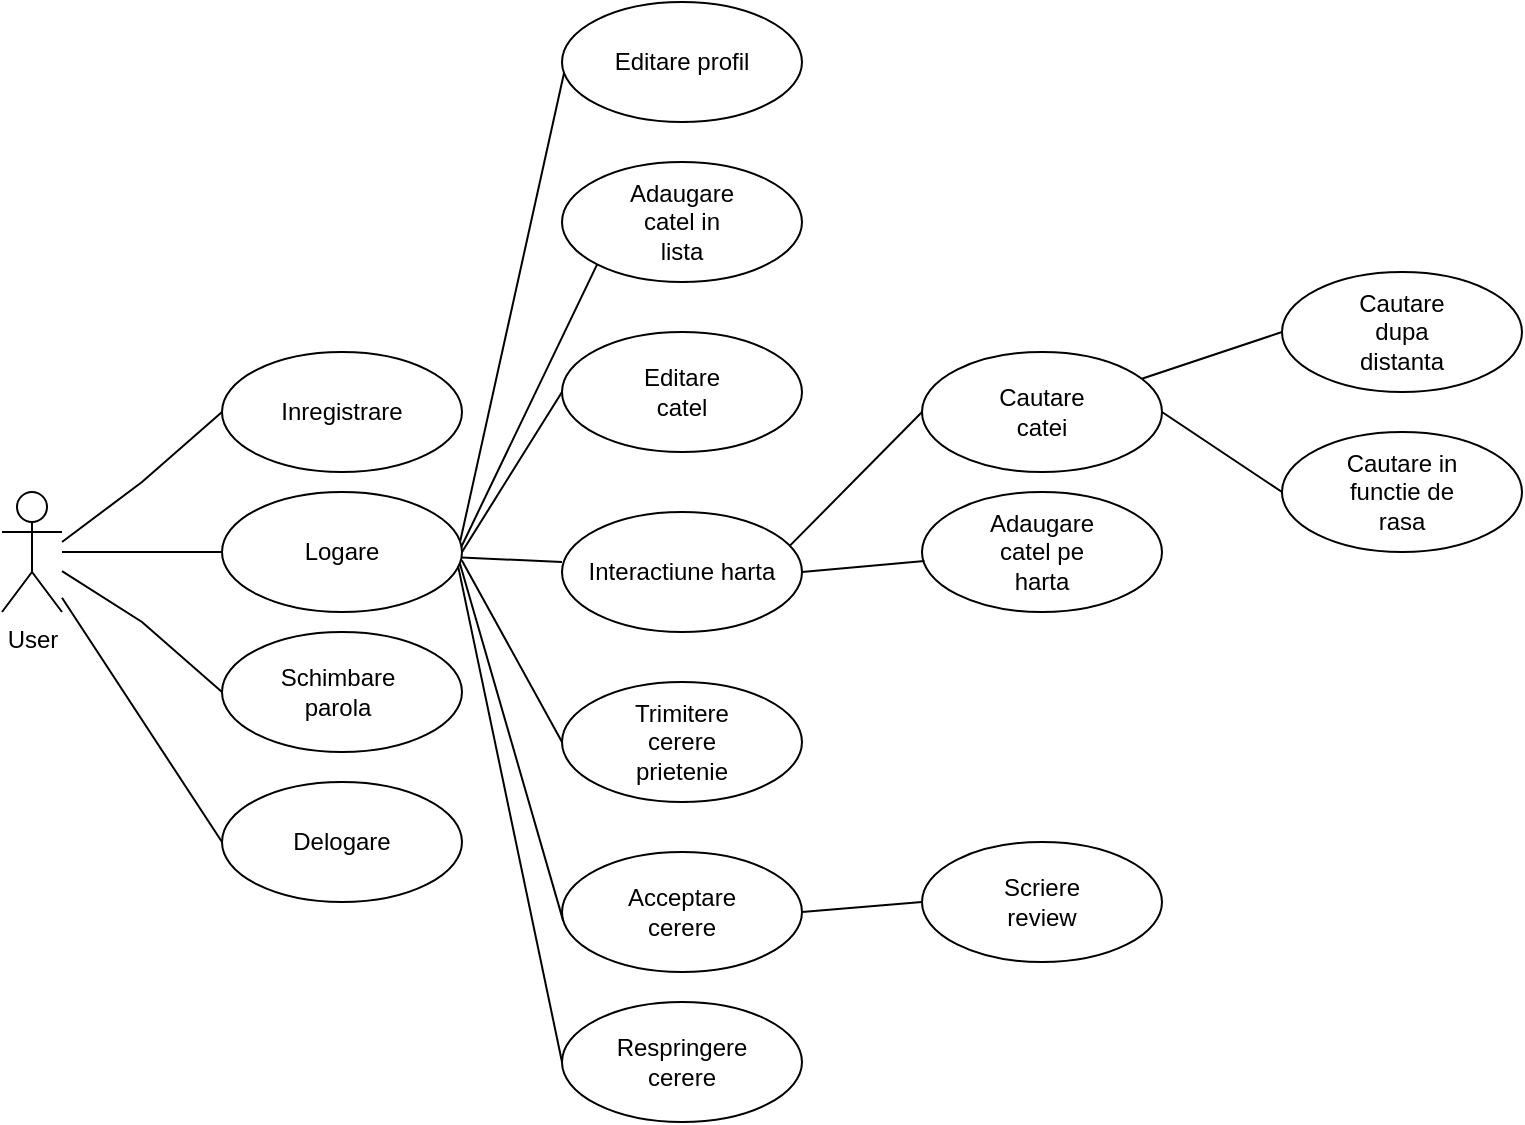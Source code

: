 <mxfile version="15.7.2" type="github">
  <diagram id="9ySNxExDfK84M0mF2SwR" name="Page-1">
    <mxGraphModel dx="1587" dy="1065" grid="1" gridSize="10" guides="1" tooltips="1" connect="1" arrows="1" fold="1" page="1" pageScale="1" pageWidth="827" pageHeight="1169" math="0" shadow="0">
      <root>
        <mxCell id="0" />
        <mxCell id="1" parent="0" />
        <mxCell id="EvSNONCj7fmxKIA4PcLL-1" value="User" style="shape=umlActor;verticalLabelPosition=bottom;verticalAlign=top;html=1;outlineConnect=0;" vertex="1" parent="1">
          <mxGeometry x="60" y="345" width="30" height="60" as="geometry" />
        </mxCell>
        <mxCell id="EvSNONCj7fmxKIA4PcLL-2" value="" style="ellipse;whiteSpace=wrap;html=1;" vertex="1" parent="1">
          <mxGeometry x="170" y="345" width="120" height="60" as="geometry" />
        </mxCell>
        <mxCell id="EvSNONCj7fmxKIA4PcLL-3" value="" style="ellipse;whiteSpace=wrap;html=1;" vertex="1" parent="1">
          <mxGeometry x="170" y="415" width="120" height="60" as="geometry" />
        </mxCell>
        <mxCell id="EvSNONCj7fmxKIA4PcLL-5" value="" style="ellipse;whiteSpace=wrap;html=1;" vertex="1" parent="1">
          <mxGeometry x="170" y="275" width="120" height="60" as="geometry" />
        </mxCell>
        <mxCell id="EvSNONCj7fmxKIA4PcLL-6" value="" style="ellipse;whiteSpace=wrap;html=1;" vertex="1" parent="1">
          <mxGeometry x="340" y="180" width="120" height="60" as="geometry" />
        </mxCell>
        <mxCell id="EvSNONCj7fmxKIA4PcLL-7" value="Logare" style="text;html=1;strokeColor=none;fillColor=none;align=center;verticalAlign=middle;whiteSpace=wrap;rounded=0;" vertex="1" parent="1">
          <mxGeometry x="200" y="360" width="60" height="30" as="geometry" />
        </mxCell>
        <mxCell id="EvSNONCj7fmxKIA4PcLL-15" value="Schimbare parola" style="text;html=1;strokeColor=none;fillColor=none;align=center;verticalAlign=middle;whiteSpace=wrap;rounded=0;" vertex="1" parent="1">
          <mxGeometry x="198" y="430" width="60" height="30" as="geometry" />
        </mxCell>
        <mxCell id="EvSNONCj7fmxKIA4PcLL-16" value="Inregistrare" style="text;html=1;strokeColor=none;fillColor=none;align=center;verticalAlign=middle;whiteSpace=wrap;rounded=0;" vertex="1" parent="1">
          <mxGeometry x="200" y="290" width="60" height="30" as="geometry" />
        </mxCell>
        <mxCell id="EvSNONCj7fmxKIA4PcLL-21" value="" style="ellipse;whiteSpace=wrap;html=1;" vertex="1" parent="1">
          <mxGeometry x="340" y="265" width="120" height="60" as="geometry" />
        </mxCell>
        <mxCell id="EvSNONCj7fmxKIA4PcLL-23" value="Editare catel" style="text;html=1;strokeColor=none;fillColor=none;align=center;verticalAlign=middle;whiteSpace=wrap;rounded=0;" vertex="1" parent="1">
          <mxGeometry x="370" y="280" width="60" height="30" as="geometry" />
        </mxCell>
        <mxCell id="EvSNONCj7fmxKIA4PcLL-24" value="" style="ellipse;whiteSpace=wrap;html=1;" vertex="1" parent="1">
          <mxGeometry x="520" y="345" width="120" height="60" as="geometry" />
        </mxCell>
        <mxCell id="EvSNONCj7fmxKIA4PcLL-27" value="Adaugare catel pe harta" style="text;html=1;strokeColor=none;fillColor=none;align=center;verticalAlign=middle;whiteSpace=wrap;rounded=0;" vertex="1" parent="1">
          <mxGeometry x="555" y="360" width="50" height="30" as="geometry" />
        </mxCell>
        <mxCell id="EvSNONCj7fmxKIA4PcLL-29" value="" style="ellipse;whiteSpace=wrap;html=1;" vertex="1" parent="1">
          <mxGeometry x="340" y="440" width="120" height="60" as="geometry" />
        </mxCell>
        <mxCell id="EvSNONCj7fmxKIA4PcLL-30" value="Trimitere cerere prietenie" style="text;html=1;strokeColor=none;fillColor=none;align=center;verticalAlign=middle;whiteSpace=wrap;rounded=0;" vertex="1" parent="1">
          <mxGeometry x="370" y="457.5" width="60" height="25" as="geometry" />
        </mxCell>
        <mxCell id="EvSNONCj7fmxKIA4PcLL-33" value="" style="ellipse;whiteSpace=wrap;html=1;" vertex="1" parent="1">
          <mxGeometry x="340" y="525" width="120" height="60" as="geometry" />
        </mxCell>
        <mxCell id="EvSNONCj7fmxKIA4PcLL-34" value="Acceptare cerere" style="text;html=1;strokeColor=none;fillColor=none;align=center;verticalAlign=middle;whiteSpace=wrap;rounded=0;" vertex="1" parent="1">
          <mxGeometry x="370" y="540" width="60" height="30" as="geometry" />
        </mxCell>
        <mxCell id="EvSNONCj7fmxKIA4PcLL-38" value="" style="ellipse;whiteSpace=wrap;html=1;" vertex="1" parent="1">
          <mxGeometry x="340" y="100" width="120" height="60" as="geometry" />
        </mxCell>
        <mxCell id="EvSNONCj7fmxKIA4PcLL-12" value="Editare profil" style="text;html=1;strokeColor=none;fillColor=none;align=center;verticalAlign=middle;whiteSpace=wrap;rounded=0;" vertex="1" parent="1">
          <mxGeometry x="365" y="115" width="70" height="30" as="geometry" />
        </mxCell>
        <mxCell id="EvSNONCj7fmxKIA4PcLL-39" value="Adaugare catel in lista" style="text;html=1;strokeColor=none;fillColor=none;align=center;verticalAlign=middle;whiteSpace=wrap;rounded=0;" vertex="1" parent="1">
          <mxGeometry x="370" y="195" width="60" height="30" as="geometry" />
        </mxCell>
        <mxCell id="EvSNONCj7fmxKIA4PcLL-40" value="Interactiune harta" style="ellipse;whiteSpace=wrap;html=1;" vertex="1" parent="1">
          <mxGeometry x="340" y="355" width="120" height="60" as="geometry" />
        </mxCell>
        <mxCell id="EvSNONCj7fmxKIA4PcLL-41" value="" style="ellipse;whiteSpace=wrap;html=1;" vertex="1" parent="1">
          <mxGeometry x="520" y="275" width="120" height="60" as="geometry" />
        </mxCell>
        <mxCell id="EvSNONCj7fmxKIA4PcLL-42" value="Cautare catei" style="text;html=1;strokeColor=none;fillColor=none;align=center;verticalAlign=middle;whiteSpace=wrap;rounded=0;" vertex="1" parent="1">
          <mxGeometry x="550" y="290" width="60" height="30" as="geometry" />
        </mxCell>
        <mxCell id="EvSNONCj7fmxKIA4PcLL-44" value="" style="ellipse;whiteSpace=wrap;html=1;" vertex="1" parent="1">
          <mxGeometry x="700" y="235" width="120" height="60" as="geometry" />
        </mxCell>
        <mxCell id="EvSNONCj7fmxKIA4PcLL-45" value="" style="ellipse;whiteSpace=wrap;html=1;" vertex="1" parent="1">
          <mxGeometry x="700" y="315" width="120" height="60" as="geometry" />
        </mxCell>
        <mxCell id="EvSNONCj7fmxKIA4PcLL-46" value="Cautare dupa distanta" style="text;html=1;strokeColor=none;fillColor=none;align=center;verticalAlign=middle;whiteSpace=wrap;rounded=0;" vertex="1" parent="1">
          <mxGeometry x="730" y="250" width="60" height="30" as="geometry" />
        </mxCell>
        <mxCell id="EvSNONCj7fmxKIA4PcLL-47" value="Cautare in functie de rasa" style="text;html=1;strokeColor=none;fillColor=none;align=center;verticalAlign=middle;whiteSpace=wrap;rounded=0;" vertex="1" parent="1">
          <mxGeometry x="730" y="330" width="60" height="30" as="geometry" />
        </mxCell>
        <mxCell id="EvSNONCj7fmxKIA4PcLL-49" value="" style="ellipse;whiteSpace=wrap;html=1;" vertex="1" parent="1">
          <mxGeometry x="520" y="520" width="120" height="60" as="geometry" />
        </mxCell>
        <mxCell id="EvSNONCj7fmxKIA4PcLL-50" value="Scriere review" style="text;html=1;strokeColor=none;fillColor=none;align=center;verticalAlign=middle;whiteSpace=wrap;rounded=0;" vertex="1" parent="1">
          <mxGeometry x="550" y="535" width="60" height="30" as="geometry" />
        </mxCell>
        <mxCell id="EvSNONCj7fmxKIA4PcLL-53" value="" style="ellipse;whiteSpace=wrap;html=1;" vertex="1" parent="1">
          <mxGeometry x="340" y="600" width="120" height="60" as="geometry" />
        </mxCell>
        <mxCell id="EvSNONCj7fmxKIA4PcLL-54" value="Respringere cerere" style="text;html=1;strokeColor=none;fillColor=none;align=center;verticalAlign=middle;whiteSpace=wrap;rounded=0;" vertex="1" parent="1">
          <mxGeometry x="370" y="615" width="60" height="30" as="geometry" />
        </mxCell>
        <mxCell id="EvSNONCj7fmxKIA4PcLL-66" value="" style="endArrow=none;html=1;rounded=0;entryX=0;entryY=0.5;entryDx=0;entryDy=0;" edge="1" parent="1" source="EvSNONCj7fmxKIA4PcLL-1" target="EvSNONCj7fmxKIA4PcLL-2">
          <mxGeometry width="50" height="50" relative="1" as="geometry">
            <mxPoint x="100" y="375" as="sourcePoint" />
            <mxPoint x="390" y="360" as="targetPoint" />
          </mxGeometry>
        </mxCell>
        <mxCell id="EvSNONCj7fmxKIA4PcLL-73" value="" style="endArrow=none;html=1;rounded=0;" edge="1" parent="1">
          <mxGeometry width="50" height="50" relative="1" as="geometry">
            <mxPoint x="90" y="370" as="sourcePoint" />
            <mxPoint x="170" y="305" as="targetPoint" />
            <Array as="points">
              <mxPoint x="130" y="340" />
            </Array>
          </mxGeometry>
        </mxCell>
        <mxCell id="EvSNONCj7fmxKIA4PcLL-74" value="" style="endArrow=none;html=1;rounded=0;" edge="1" parent="1" source="EvSNONCj7fmxKIA4PcLL-1">
          <mxGeometry width="50" height="50" relative="1" as="geometry">
            <mxPoint x="120" y="495" as="sourcePoint" />
            <mxPoint x="170" y="445" as="targetPoint" />
            <Array as="points">
              <mxPoint x="130" y="410" />
            </Array>
          </mxGeometry>
        </mxCell>
        <mxCell id="EvSNONCj7fmxKIA4PcLL-75" value="" style="endArrow=none;html=1;rounded=0;exitX=0.993;exitY=0.407;exitDx=0;exitDy=0;exitPerimeter=0;entryX=0.008;entryY=0.596;entryDx=0;entryDy=0;entryPerimeter=0;" edge="1" parent="1" source="EvSNONCj7fmxKIA4PcLL-2" target="EvSNONCj7fmxKIA4PcLL-38">
          <mxGeometry width="50" height="50" relative="1" as="geometry">
            <mxPoint x="280" y="360" as="sourcePoint" />
            <mxPoint x="340" y="140" as="targetPoint" />
          </mxGeometry>
        </mxCell>
        <mxCell id="EvSNONCj7fmxKIA4PcLL-77" value="" style="endArrow=none;html=1;rounded=0;exitX=1;exitY=0.5;exitDx=0;exitDy=0;" edge="1" parent="1" source="EvSNONCj7fmxKIA4PcLL-2">
          <mxGeometry width="50" height="50" relative="1" as="geometry">
            <mxPoint x="290" y="345" as="sourcePoint" />
            <mxPoint x="340" y="295" as="targetPoint" />
          </mxGeometry>
        </mxCell>
        <mxCell id="EvSNONCj7fmxKIA4PcLL-78" value="" style="endArrow=none;html=1;rounded=0;" edge="1" parent="1" source="EvSNONCj7fmxKIA4PcLL-2">
          <mxGeometry width="50" height="50" relative="1" as="geometry">
            <mxPoint x="290" y="430" as="sourcePoint" />
            <mxPoint x="340" y="380" as="targetPoint" />
          </mxGeometry>
        </mxCell>
        <mxCell id="EvSNONCj7fmxKIA4PcLL-79" value="" style="endArrow=none;html=1;rounded=0;exitX=0.999;exitY=0.568;exitDx=0;exitDy=0;exitPerimeter=0;" edge="1" parent="1" source="EvSNONCj7fmxKIA4PcLL-2">
          <mxGeometry width="50" height="50" relative="1" as="geometry">
            <mxPoint x="290" y="390" as="sourcePoint" />
            <mxPoint x="340" y="470" as="targetPoint" />
          </mxGeometry>
        </mxCell>
        <mxCell id="EvSNONCj7fmxKIA4PcLL-80" value="" style="endArrow=none;html=1;rounded=0;exitX=0.991;exitY=0.594;exitDx=0;exitDy=0;exitPerimeter=0;entryX=0.005;entryY=0.574;entryDx=0;entryDy=0;entryPerimeter=0;" edge="1" parent="1" source="EvSNONCj7fmxKIA4PcLL-2" target="EvSNONCj7fmxKIA4PcLL-33">
          <mxGeometry width="50" height="50" relative="1" as="geometry">
            <mxPoint x="290" y="610" as="sourcePoint" />
            <mxPoint x="340" y="560" as="targetPoint" />
          </mxGeometry>
        </mxCell>
        <mxCell id="EvSNONCj7fmxKIA4PcLL-81" value="" style="endArrow=none;html=1;rounded=0;exitX=0.997;exitY=0.458;exitDx=0;exitDy=0;exitPerimeter=0;entryX=0;entryY=1;entryDx=0;entryDy=0;" edge="1" parent="1" source="EvSNONCj7fmxKIA4PcLL-2" target="EvSNONCj7fmxKIA4PcLL-6">
          <mxGeometry width="50" height="50" relative="1" as="geometry">
            <mxPoint x="300" y="310" as="sourcePoint" />
            <mxPoint x="340" y="200" as="targetPoint" />
          </mxGeometry>
        </mxCell>
        <mxCell id="EvSNONCj7fmxKIA4PcLL-82" value="" style="endArrow=none;html=1;rounded=0;exitX=0.984;exitY=0.62;exitDx=0;exitDy=0;exitPerimeter=0;" edge="1" parent="1" source="EvSNONCj7fmxKIA4PcLL-2">
          <mxGeometry width="50" height="50" relative="1" as="geometry">
            <mxPoint x="280" y="400" as="sourcePoint" />
            <mxPoint x="340" y="630" as="targetPoint" />
          </mxGeometry>
        </mxCell>
        <mxCell id="EvSNONCj7fmxKIA4PcLL-83" value="" style="endArrow=none;html=1;rounded=0;exitX=0.952;exitY=0.276;exitDx=0;exitDy=0;exitPerimeter=0;entryX=0;entryY=0.5;entryDx=0;entryDy=0;" edge="1" parent="1" source="EvSNONCj7fmxKIA4PcLL-40" target="EvSNONCj7fmxKIA4PcLL-41">
          <mxGeometry width="50" height="50" relative="1" as="geometry">
            <mxPoint x="480" y="340" as="sourcePoint" />
            <mxPoint x="530" y="290" as="targetPoint" />
          </mxGeometry>
        </mxCell>
        <mxCell id="EvSNONCj7fmxKIA4PcLL-84" value="" style="endArrow=none;html=1;rounded=0;exitX=1;exitY=0.5;exitDx=0;exitDy=0;entryX=0.01;entryY=0.576;entryDx=0;entryDy=0;entryPerimeter=0;" edge="1" parent="1" source="EvSNONCj7fmxKIA4PcLL-40" target="EvSNONCj7fmxKIA4PcLL-24">
          <mxGeometry width="50" height="50" relative="1" as="geometry">
            <mxPoint x="470" y="425" as="sourcePoint" />
            <mxPoint x="520" y="380" as="targetPoint" />
          </mxGeometry>
        </mxCell>
        <mxCell id="EvSNONCj7fmxKIA4PcLL-89" value="" style="endArrow=none;html=1;rounded=0;entryX=0;entryY=0.5;entryDx=0;entryDy=0;exitX=1;exitY=0.5;exitDx=0;exitDy=0;" edge="1" parent="1" source="EvSNONCj7fmxKIA4PcLL-33" target="EvSNONCj7fmxKIA4PcLL-49">
          <mxGeometry width="50" height="50" relative="1" as="geometry">
            <mxPoint x="460" y="580" as="sourcePoint" />
            <mxPoint x="510" y="530" as="targetPoint" />
          </mxGeometry>
        </mxCell>
        <mxCell id="EvSNONCj7fmxKIA4PcLL-90" value="" style="endArrow=none;html=1;rounded=0;entryX=0;entryY=0.5;entryDx=0;entryDy=0;" edge="1" parent="1" source="EvSNONCj7fmxKIA4PcLL-41" target="EvSNONCj7fmxKIA4PcLL-44">
          <mxGeometry width="50" height="50" relative="1" as="geometry">
            <mxPoint x="660" y="260" as="sourcePoint" />
            <mxPoint x="710" y="210" as="targetPoint" />
          </mxGeometry>
        </mxCell>
        <mxCell id="EvSNONCj7fmxKIA4PcLL-91" value="" style="endArrow=none;html=1;rounded=0;entryX=0;entryY=0.5;entryDx=0;entryDy=0;exitX=1;exitY=0.5;exitDx=0;exitDy=0;" edge="1" parent="1" source="EvSNONCj7fmxKIA4PcLL-41" target="EvSNONCj7fmxKIA4PcLL-45">
          <mxGeometry width="50" height="50" relative="1" as="geometry">
            <mxPoint x="650" y="370" as="sourcePoint" />
            <mxPoint x="700" y="320" as="targetPoint" />
          </mxGeometry>
        </mxCell>
        <mxCell id="EvSNONCj7fmxKIA4PcLL-92" value="" style="ellipse;whiteSpace=wrap;html=1;" vertex="1" parent="1">
          <mxGeometry x="170" y="490" width="120" height="60" as="geometry" />
        </mxCell>
        <mxCell id="EvSNONCj7fmxKIA4PcLL-93" value="Delogare" style="text;html=1;strokeColor=none;fillColor=none;align=center;verticalAlign=middle;whiteSpace=wrap;rounded=0;" vertex="1" parent="1">
          <mxGeometry x="200" y="505" width="60" height="30" as="geometry" />
        </mxCell>
        <mxCell id="EvSNONCj7fmxKIA4PcLL-94" value="" style="endArrow=none;html=1;rounded=0;entryX=0;entryY=0.5;entryDx=0;entryDy=0;" edge="1" parent="1" source="EvSNONCj7fmxKIA4PcLL-1" target="EvSNONCj7fmxKIA4PcLL-92">
          <mxGeometry width="50" height="50" relative="1" as="geometry">
            <mxPoint x="50" y="500" as="sourcePoint" />
            <mxPoint x="100" y="450" as="targetPoint" />
          </mxGeometry>
        </mxCell>
      </root>
    </mxGraphModel>
  </diagram>
</mxfile>
